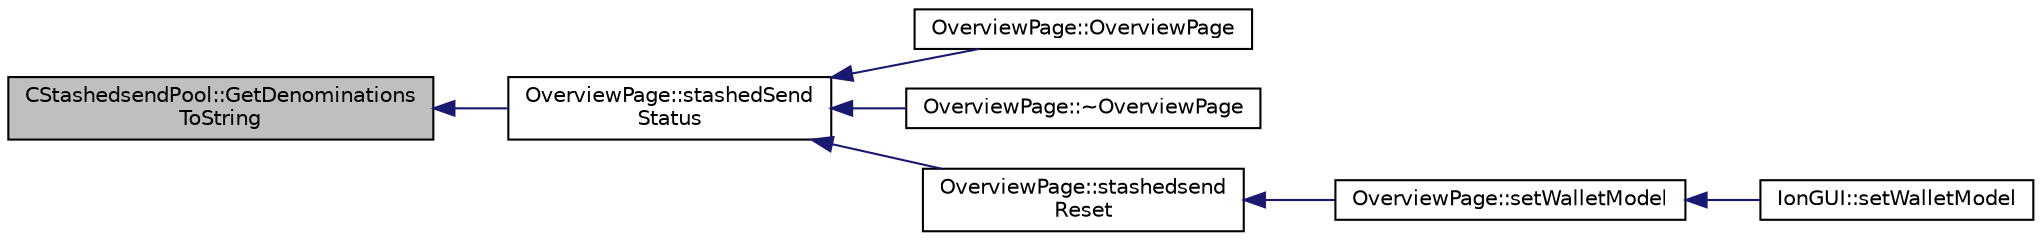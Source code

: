 digraph "CStashedsendPool::GetDenominationsToString"
{
  edge [fontname="Helvetica",fontsize="10",labelfontname="Helvetica",labelfontsize="10"];
  node [fontname="Helvetica",fontsize="10",shape=record];
  rankdir="LR";
  Node140 [label="CStashedsendPool::GetDenominations\lToString",height=0.2,width=0.4,color="black", fillcolor="grey75", style="filled", fontcolor="black"];
  Node140 -> Node141 [dir="back",color="midnightblue",fontsize="10",style="solid",fontname="Helvetica"];
  Node141 [label="OverviewPage::stashedSend\lStatus",height=0.2,width=0.4,color="black", fillcolor="white", style="filled",URL="$class_overview_page.html#ac6d1b3475132a87b31c1510014e4d0e7"];
  Node141 -> Node142 [dir="back",color="midnightblue",fontsize="10",style="solid",fontname="Helvetica"];
  Node142 [label="OverviewPage::OverviewPage",height=0.2,width=0.4,color="black", fillcolor="white", style="filled",URL="$class_overview_page.html#a18c1a29cab6b745b25e701b20f234932"];
  Node141 -> Node143 [dir="back",color="midnightblue",fontsize="10",style="solid",fontname="Helvetica"];
  Node143 [label="OverviewPage::~OverviewPage",height=0.2,width=0.4,color="black", fillcolor="white", style="filled",URL="$class_overview_page.html#a7fd68a7bebc327e3bbef2226b41298aa"];
  Node141 -> Node144 [dir="back",color="midnightblue",fontsize="10",style="solid",fontname="Helvetica"];
  Node144 [label="OverviewPage::stashedsend\lReset",height=0.2,width=0.4,color="black", fillcolor="white", style="filled",URL="$class_overview_page.html#a6b87c065c31ccd136f541edd3bb73134"];
  Node144 -> Node145 [dir="back",color="midnightblue",fontsize="10",style="solid",fontname="Helvetica"];
  Node145 [label="OverviewPage::setWalletModel",height=0.2,width=0.4,color="black", fillcolor="white", style="filled",URL="$class_overview_page.html#a2ed52a3a87e9c74fee38fa873c9bc71f"];
  Node145 -> Node146 [dir="back",color="midnightblue",fontsize="10",style="solid",fontname="Helvetica"];
  Node146 [label="IonGUI::setWalletModel",height=0.2,width=0.4,color="black", fillcolor="white", style="filled",URL="$class_ion_g_u_i.html#a37f87db65498b036d387c705a749c45d",tooltip="Set the wallet model. "];
}
